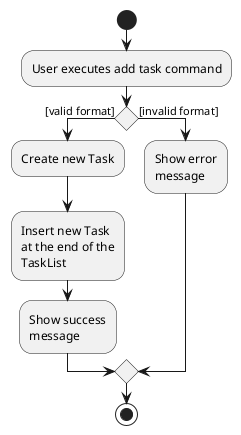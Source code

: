 @startuml
start
:User executes add task command;

if () then ([valid format])
    :Create new Task;
    :Insert new Task
    at the end of the
    TaskList;
    :Show success
    message;
else ([invalid format])
    :Show error
    message;
endif
stop
@enduml
